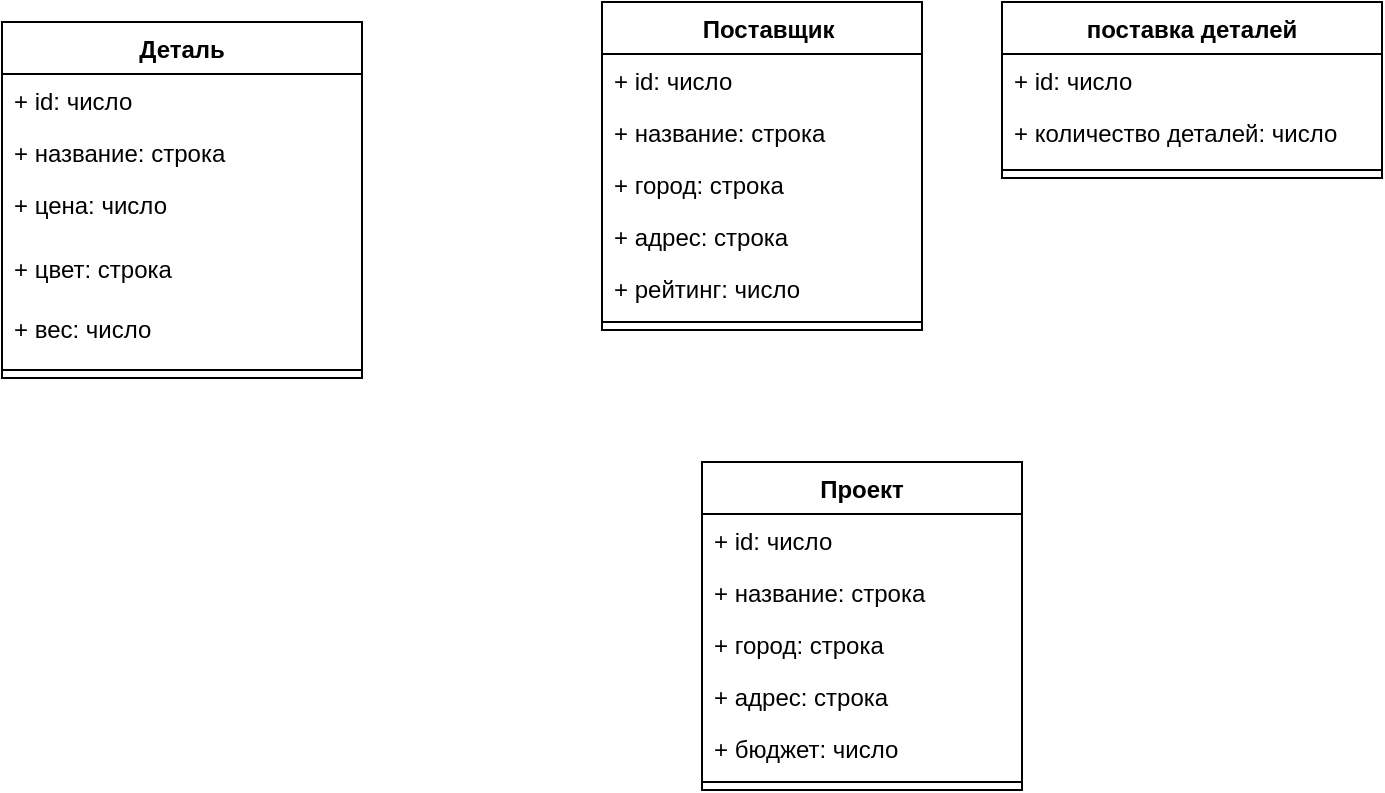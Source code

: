 <mxfile version="24.7.8">
  <diagram name="Страница — 1" id="22tEPFFGs-XluBxgQKnr">
    <mxGraphModel dx="866" dy="525" grid="1" gridSize="10" guides="1" tooltips="1" connect="1" arrows="1" fold="1" page="1" pageScale="1" pageWidth="827" pageHeight="1169" math="0" shadow="0">
      <root>
        <mxCell id="0" />
        <mxCell id="1" parent="0" />
        <mxCell id="XM2zB_yL0siBirbw2JGV-134" value="Деталь" style="swimlane;fontStyle=1;align=center;verticalAlign=top;childLayout=stackLayout;horizontal=1;startSize=26;horizontalStack=0;resizeParent=1;resizeParentMax=0;resizeLast=0;collapsible=1;marginBottom=0;" vertex="1" parent="1">
          <mxGeometry x="200" y="240" width="180" height="178" as="geometry">
            <mxRectangle x="200" y="240" width="80" height="30" as="alternateBounds" />
          </mxGeometry>
        </mxCell>
        <mxCell id="XM2zB_yL0siBirbw2JGV-135" value="+ id: число" style="text;strokeColor=none;fillColor=none;align=left;verticalAlign=top;spacingLeft=4;spacingRight=4;overflow=hidden;rotatable=0;points=[[0,0.5],[1,0.5]];portConstraint=eastwest;" vertex="1" parent="XM2zB_yL0siBirbw2JGV-134">
          <mxGeometry y="26" width="180" height="26" as="geometry" />
        </mxCell>
        <mxCell id="XM2zB_yL0siBirbw2JGV-136" value="+ название: строка" style="text;strokeColor=none;fillColor=none;align=left;verticalAlign=top;spacingLeft=4;spacingRight=4;overflow=hidden;rotatable=0;points=[[0,0.5],[1,0.5]];portConstraint=eastwest;" vertex="1" parent="XM2zB_yL0siBirbw2JGV-134">
          <mxGeometry y="52" width="180" height="26" as="geometry" />
        </mxCell>
        <mxCell id="XM2zB_yL0siBirbw2JGV-137" value="+ цена: число" style="text;strokeColor=none;fillColor=none;align=left;verticalAlign=top;spacingLeft=4;spacingRight=4;overflow=hidden;rotatable=0;points=[[0,0.5],[1,0.5]];portConstraint=eastwest;" vertex="1" parent="XM2zB_yL0siBirbw2JGV-134">
          <mxGeometry y="78" width="180" height="32" as="geometry" />
        </mxCell>
        <mxCell id="XM2zB_yL0siBirbw2JGV-149" value="+ цвет: строка" style="text;strokeColor=none;fillColor=none;align=left;verticalAlign=top;spacingLeft=4;spacingRight=4;overflow=hidden;rotatable=0;points=[[0,0.5],[1,0.5]];portConstraint=eastwest;" vertex="1" parent="XM2zB_yL0siBirbw2JGV-134">
          <mxGeometry y="110" width="180" height="30" as="geometry" />
        </mxCell>
        <mxCell id="XM2zB_yL0siBirbw2JGV-148" value="+ вес: число" style="text;strokeColor=none;fillColor=none;align=left;verticalAlign=top;spacingLeft=4;spacingRight=4;overflow=hidden;rotatable=0;points=[[0,0.5],[1,0.5]];portConstraint=eastwest;" vertex="1" parent="XM2zB_yL0siBirbw2JGV-134">
          <mxGeometry y="140" width="180" height="30" as="geometry" />
        </mxCell>
        <mxCell id="XM2zB_yL0siBirbw2JGV-138" value="" style="line;strokeWidth=1;fillColor=none;align=left;verticalAlign=middle;spacingTop=-1;spacingLeft=3;spacingRight=3;rotatable=0;labelPosition=right;points=[];portConstraint=eastwest;" vertex="1" parent="XM2zB_yL0siBirbw2JGV-134">
          <mxGeometry y="170" width="180" height="8" as="geometry" />
        </mxCell>
        <mxCell id="XM2zB_yL0siBirbw2JGV-141" value="  Поставщик" style="swimlane;fontStyle=1;align=center;verticalAlign=top;childLayout=stackLayout;horizontal=1;startSize=26;horizontalStack=0;resizeParent=1;resizeParentMax=0;resizeLast=0;collapsible=1;marginBottom=0;" vertex="1" parent="1">
          <mxGeometry x="500" y="230" width="160" height="164" as="geometry" />
        </mxCell>
        <mxCell id="XM2zB_yL0siBirbw2JGV-142" value="+ id: число" style="text;strokeColor=none;fillColor=none;align=left;verticalAlign=top;spacingLeft=4;spacingRight=4;overflow=hidden;rotatable=0;points=[[0,0.5],[1,0.5]];portConstraint=eastwest;" vertex="1" parent="XM2zB_yL0siBirbw2JGV-141">
          <mxGeometry y="26" width="160" height="26" as="geometry" />
        </mxCell>
        <mxCell id="XM2zB_yL0siBirbw2JGV-143" value="+ название: строка" style="text;strokeColor=none;fillColor=none;align=left;verticalAlign=top;spacingLeft=4;spacingRight=4;overflow=hidden;rotatable=0;points=[[0,0.5],[1,0.5]];portConstraint=eastwest;" vertex="1" parent="XM2zB_yL0siBirbw2JGV-141">
          <mxGeometry y="52" width="160" height="26" as="geometry" />
        </mxCell>
        <mxCell id="XM2zB_yL0siBirbw2JGV-144" value="+ город: строка" style="text;strokeColor=none;fillColor=none;align=left;verticalAlign=top;spacingLeft=4;spacingRight=4;overflow=hidden;rotatable=0;points=[[0,0.5],[1,0.5]];portConstraint=eastwest;" vertex="1" parent="XM2zB_yL0siBirbw2JGV-141">
          <mxGeometry y="78" width="160" height="26" as="geometry" />
        </mxCell>
        <mxCell id="XM2zB_yL0siBirbw2JGV-150" value="+ адрес: строка" style="text;strokeColor=none;fillColor=none;align=left;verticalAlign=top;spacingLeft=4;spacingRight=4;overflow=hidden;rotatable=0;points=[[0,0.5],[1,0.5]];portConstraint=eastwest;" vertex="1" parent="XM2zB_yL0siBirbw2JGV-141">
          <mxGeometry y="104" width="160" height="26" as="geometry" />
        </mxCell>
        <mxCell id="XM2zB_yL0siBirbw2JGV-151" value="+ рейтинг: число" style="text;strokeColor=none;fillColor=none;align=left;verticalAlign=top;spacingLeft=4;spacingRight=4;overflow=hidden;rotatable=0;points=[[0,0.5],[1,0.5]];portConstraint=eastwest;" vertex="1" parent="XM2zB_yL0siBirbw2JGV-141">
          <mxGeometry y="130" width="160" height="26" as="geometry" />
        </mxCell>
        <mxCell id="XM2zB_yL0siBirbw2JGV-145" value="" style="line;strokeWidth=1;fillColor=none;align=left;verticalAlign=middle;spacingTop=-1;spacingLeft=3;spacingRight=3;rotatable=0;labelPosition=right;points=[];portConstraint=eastwest;" vertex="1" parent="XM2zB_yL0siBirbw2JGV-141">
          <mxGeometry y="156" width="160" height="8" as="geometry" />
        </mxCell>
        <mxCell id="XM2zB_yL0siBirbw2JGV-152" value="поставка деталей" style="swimlane;fontStyle=1;align=center;verticalAlign=top;childLayout=stackLayout;horizontal=1;startSize=26;horizontalStack=0;resizeParent=1;resizeParentMax=0;resizeLast=0;collapsible=1;marginBottom=0;" vertex="1" parent="1">
          <mxGeometry x="700" y="230" width="190" height="88" as="geometry" />
        </mxCell>
        <mxCell id="XM2zB_yL0siBirbw2JGV-153" value="+ id: число" style="text;strokeColor=none;fillColor=none;align=left;verticalAlign=top;spacingLeft=4;spacingRight=4;overflow=hidden;rotatable=0;points=[[0,0.5],[1,0.5]];portConstraint=eastwest;" vertex="1" parent="XM2zB_yL0siBirbw2JGV-152">
          <mxGeometry y="26" width="190" height="26" as="geometry" />
        </mxCell>
        <mxCell id="XM2zB_yL0siBirbw2JGV-156" value="+ количество деталей: число" style="text;strokeColor=none;fillColor=none;align=left;verticalAlign=top;spacingLeft=4;spacingRight=4;overflow=hidden;rotatable=0;points=[[0,0.5],[1,0.5]];portConstraint=eastwest;" vertex="1" parent="XM2zB_yL0siBirbw2JGV-152">
          <mxGeometry y="52" width="190" height="28" as="geometry" />
        </mxCell>
        <mxCell id="XM2zB_yL0siBirbw2JGV-158" value="" style="line;strokeWidth=1;fillColor=none;align=left;verticalAlign=middle;spacingTop=-1;spacingLeft=3;spacingRight=3;rotatable=0;labelPosition=right;points=[];portConstraint=eastwest;" vertex="1" parent="XM2zB_yL0siBirbw2JGV-152">
          <mxGeometry y="80" width="190" height="8" as="geometry" />
        </mxCell>
        <mxCell id="XM2zB_yL0siBirbw2JGV-163" value="Проект" style="swimlane;fontStyle=1;align=center;verticalAlign=top;childLayout=stackLayout;horizontal=1;startSize=26;horizontalStack=0;resizeParent=1;resizeParentMax=0;resizeLast=0;collapsible=1;marginBottom=0;" vertex="1" parent="1">
          <mxGeometry x="550" y="460" width="160" height="164" as="geometry" />
        </mxCell>
        <mxCell id="XM2zB_yL0siBirbw2JGV-164" value="+ id: число" style="text;strokeColor=none;fillColor=none;align=left;verticalAlign=top;spacingLeft=4;spacingRight=4;overflow=hidden;rotatable=0;points=[[0,0.5],[1,0.5]];portConstraint=eastwest;" vertex="1" parent="XM2zB_yL0siBirbw2JGV-163">
          <mxGeometry y="26" width="160" height="26" as="geometry" />
        </mxCell>
        <mxCell id="XM2zB_yL0siBirbw2JGV-165" value="+ название: строка" style="text;strokeColor=none;fillColor=none;align=left;verticalAlign=top;spacingLeft=4;spacingRight=4;overflow=hidden;rotatable=0;points=[[0,0.5],[1,0.5]];portConstraint=eastwest;" vertex="1" parent="XM2zB_yL0siBirbw2JGV-163">
          <mxGeometry y="52" width="160" height="26" as="geometry" />
        </mxCell>
        <mxCell id="XM2zB_yL0siBirbw2JGV-166" value="+ город: строка" style="text;strokeColor=none;fillColor=none;align=left;verticalAlign=top;spacingLeft=4;spacingRight=4;overflow=hidden;rotatable=0;points=[[0,0.5],[1,0.5]];portConstraint=eastwest;" vertex="1" parent="XM2zB_yL0siBirbw2JGV-163">
          <mxGeometry y="78" width="160" height="26" as="geometry" />
        </mxCell>
        <mxCell id="XM2zB_yL0siBirbw2JGV-167" value="+ адрес: строка" style="text;strokeColor=none;fillColor=none;align=left;verticalAlign=top;spacingLeft=4;spacingRight=4;overflow=hidden;rotatable=0;points=[[0,0.5],[1,0.5]];portConstraint=eastwest;" vertex="1" parent="XM2zB_yL0siBirbw2JGV-163">
          <mxGeometry y="104" width="160" height="26" as="geometry" />
        </mxCell>
        <mxCell id="XM2zB_yL0siBirbw2JGV-168" value="+ бюджет: число" style="text;strokeColor=none;fillColor=none;align=left;verticalAlign=top;spacingLeft=4;spacingRight=4;overflow=hidden;rotatable=0;points=[[0,0.5],[1,0.5]];portConstraint=eastwest;" vertex="1" parent="XM2zB_yL0siBirbw2JGV-163">
          <mxGeometry y="130" width="160" height="26" as="geometry" />
        </mxCell>
        <mxCell id="XM2zB_yL0siBirbw2JGV-169" value="" style="line;strokeWidth=1;fillColor=none;align=left;verticalAlign=middle;spacingTop=-1;spacingLeft=3;spacingRight=3;rotatable=0;labelPosition=right;points=[];portConstraint=eastwest;" vertex="1" parent="XM2zB_yL0siBirbw2JGV-163">
          <mxGeometry y="156" width="160" height="8" as="geometry" />
        </mxCell>
      </root>
    </mxGraphModel>
  </diagram>
</mxfile>

